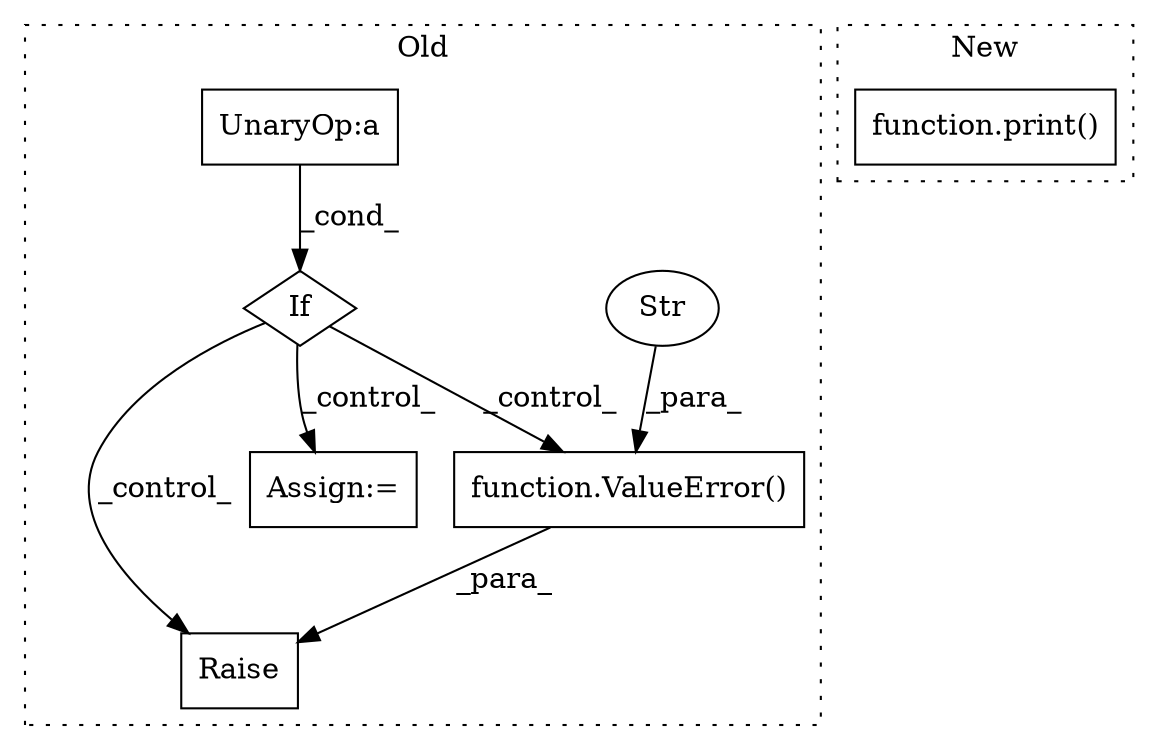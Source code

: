 digraph G {
subgraph cluster0 {
1 [label="function.ValueError()" a="75" s="1629,1691" l="11,1" shape="box"];
3 [label="Raise" a="91" s="1623" l="6" shape="box"];
4 [label="Str" a="66" s="1640" l="51" shape="ellipse"];
5 [label="If" a="96" s="1590" l="3" shape="diamond"];
6 [label="UnaryOp:a" a="61" s="1593" l="16" shape="box"];
7 [label="Assign:=" a="68" s="1704" l="3" shape="box"];
label = "Old";
style="dotted";
}
subgraph cluster1 {
2 [label="function.print()" a="75" s="1867,1876" l="6,1" shape="box"];
label = "New";
style="dotted";
}
1 -> 3 [label="_para_"];
4 -> 1 [label="_para_"];
5 -> 1 [label="_control_"];
5 -> 7 [label="_control_"];
5 -> 3 [label="_control_"];
6 -> 5 [label="_cond_"];
}